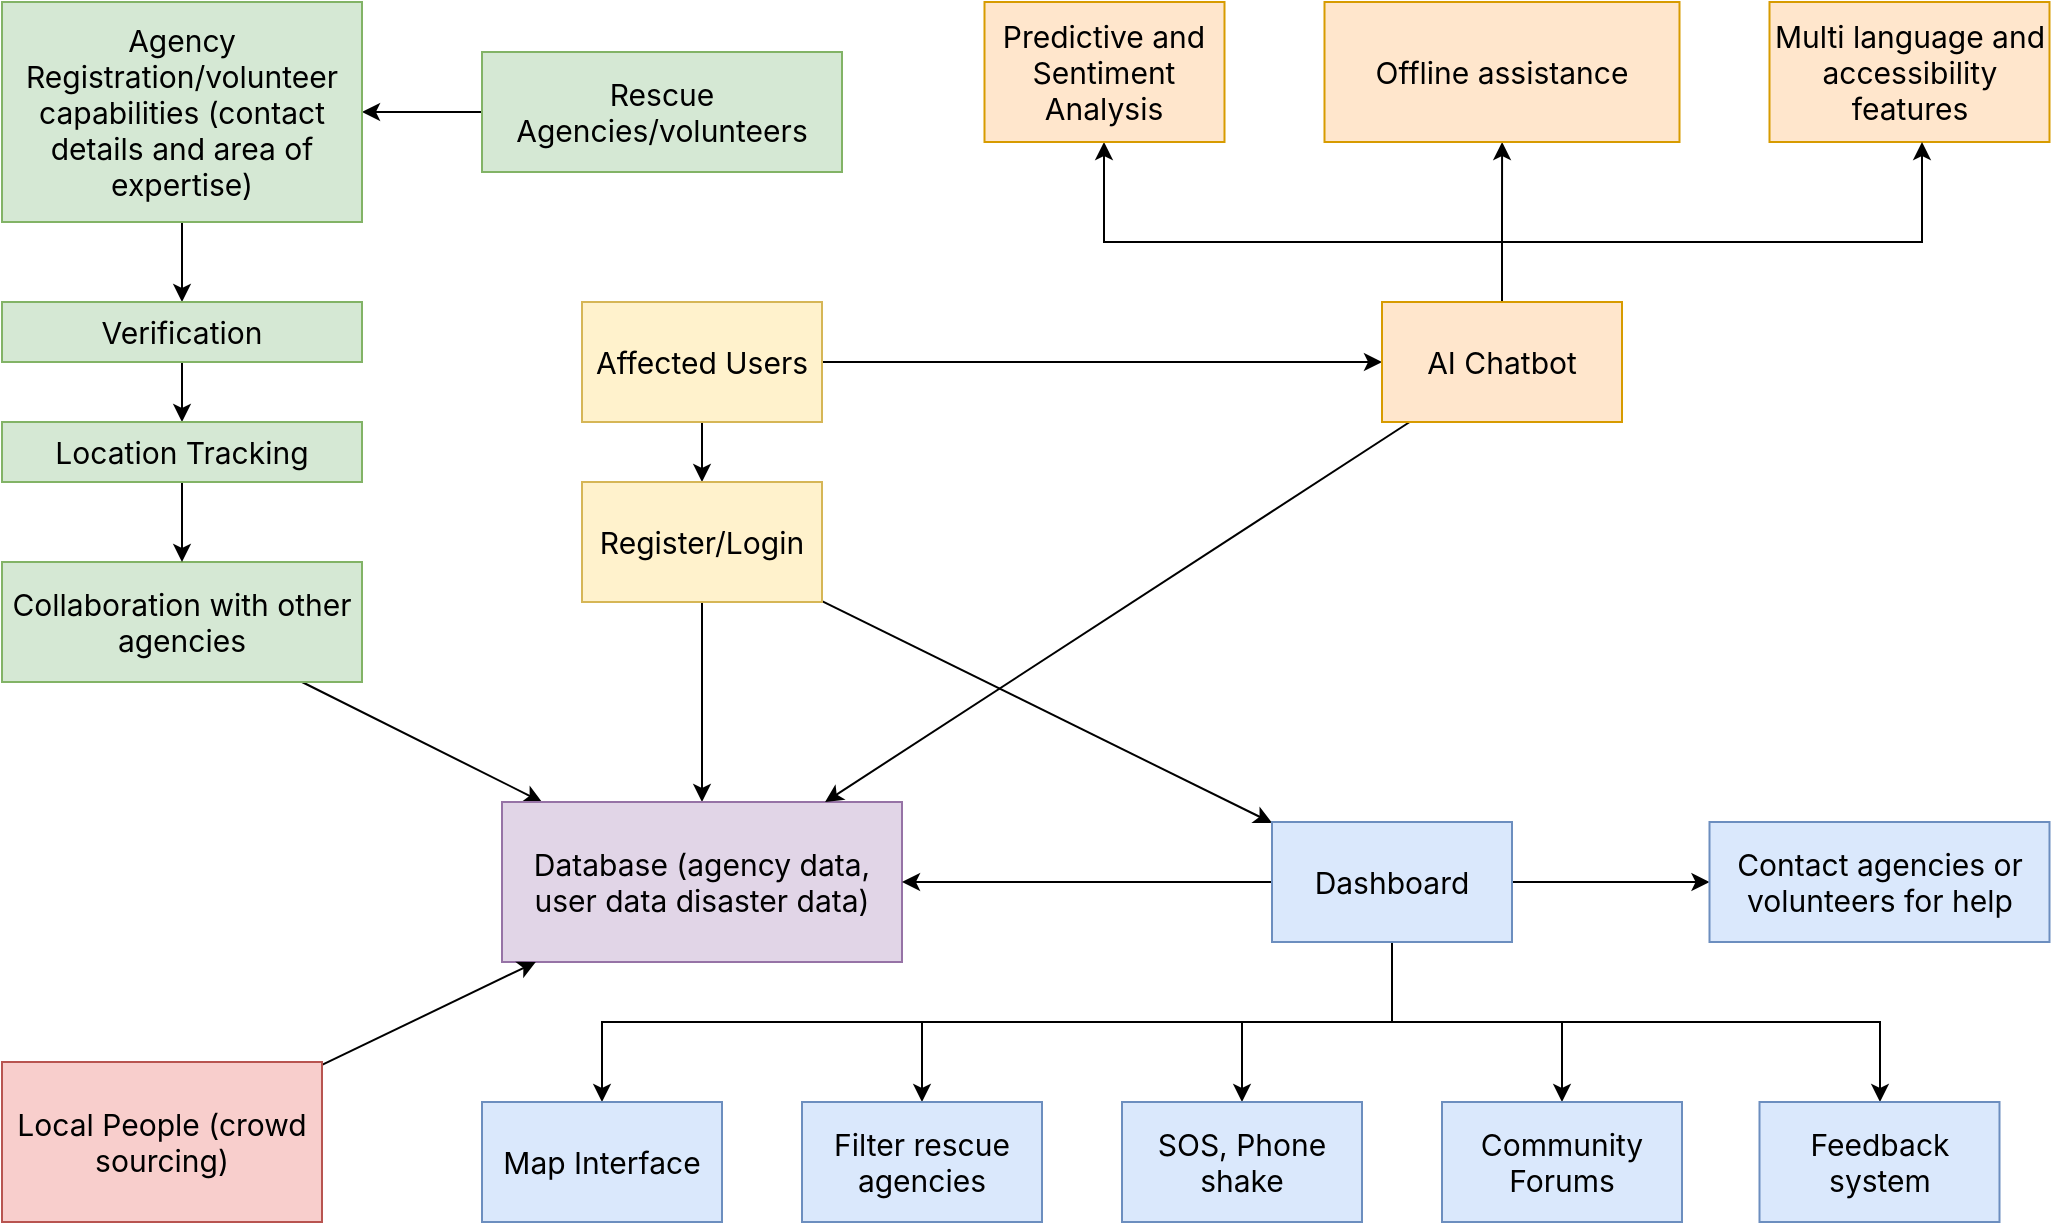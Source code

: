 <mxfile version="21.7.5" type="device">
  <diagram name="Page-1" id="QEMziA7J9_ZLN5iprL5_">
    <mxGraphModel dx="795" dy="579" grid="1" gridSize="10" guides="1" tooltips="1" connect="1" arrows="1" fold="1" page="1" pageScale="1" pageWidth="1100" pageHeight="1700" math="0" shadow="0">
      <root>
        <mxCell id="0" />
        <mxCell id="1" parent="0" />
        <mxCell id="S1w4HnZc4nYC-Lq5MAfm-4" value="" style="edgeStyle=orthogonalEdgeStyle;rounded=0;orthogonalLoop=1;jettySize=auto;html=1;fillColor=#dae8fc;strokeColor=#000000;" parent="1" source="S1w4HnZc4nYC-Lq5MAfm-1" target="S1w4HnZc4nYC-Lq5MAfm-3" edge="1">
          <mxGeometry relative="1" as="geometry" />
        </mxCell>
        <mxCell id="S1w4HnZc4nYC-Lq5MAfm-1" value="Rescue Agencies/volunteers" style="rounded=0;whiteSpace=wrap;html=1;fillColor=#d5e8d4;fontFamily=Inter;fontSize=15;strokeColor=#82b366;glass=0;" parent="1" vertex="1">
          <mxGeometry x="278" y="65" width="180" height="60" as="geometry" />
        </mxCell>
        <mxCell id="NrMM7a0JjBSLYMNGde3V-3" style="edgeStyle=orthogonalEdgeStyle;rounded=0;orthogonalLoop=1;jettySize=auto;html=1;" parent="1" source="S1w4HnZc4nYC-Lq5MAfm-2" target="S1w4HnZc4nYC-Lq5MAfm-5" edge="1">
          <mxGeometry relative="1" as="geometry" />
        </mxCell>
        <mxCell id="NrMM7a0JjBSLYMNGde3V-54" value="" style="edgeStyle=orthogonalEdgeStyle;rounded=0;orthogonalLoop=1;jettySize=auto;html=1;" parent="1" source="S1w4HnZc4nYC-Lq5MAfm-2" target="cyzwXhJkcbCTKTCkvBIi-1" edge="1">
          <mxGeometry relative="1" as="geometry" />
        </mxCell>
        <mxCell id="S1w4HnZc4nYC-Lq5MAfm-2" value="Affected Users" style="rounded=0;whiteSpace=wrap;html=1;fillColor=#fff2cc;fontFamily=Inter;fontSize=15;strokeColor=#d6b656;glass=0;" parent="1" vertex="1">
          <mxGeometry x="328" y="190" width="120" height="60" as="geometry" />
        </mxCell>
        <mxCell id="NrMM7a0JjBSLYMNGde3V-32" value="" style="edgeStyle=orthogonalEdgeStyle;rounded=0;orthogonalLoop=1;jettySize=auto;html=1;" parent="1" source="S1w4HnZc4nYC-Lq5MAfm-3" target="NrMM7a0JjBSLYMNGde3V-30" edge="1">
          <mxGeometry relative="1" as="geometry" />
        </mxCell>
        <mxCell id="S1w4HnZc4nYC-Lq5MAfm-3" value="Agency Registration/volunteer capabilities (contact details and area of expertise)" style="rounded=0;whiteSpace=wrap;html=1;fillColor=#d5e8d4;fontFamily=Inter;fontSize=15;strokeColor=#82b366;glass=0;" parent="1" vertex="1">
          <mxGeometry x="38" y="40" width="180" height="110" as="geometry" />
        </mxCell>
        <mxCell id="NrMM7a0JjBSLYMNGde3V-2" style="rounded=0;orthogonalLoop=1;jettySize=auto;html=1;" parent="1" source="S1w4HnZc4nYC-Lq5MAfm-5" target="S1w4HnZc4nYC-Lq5MAfm-11" edge="1">
          <mxGeometry relative="1" as="geometry" />
        </mxCell>
        <mxCell id="NrMM7a0JjBSLYMNGde3V-37" value="" style="rounded=0;orthogonalLoop=1;jettySize=auto;html=1;" parent="1" source="S1w4HnZc4nYC-Lq5MAfm-5" target="S1w4HnZc4nYC-Lq5MAfm-14" edge="1">
          <mxGeometry relative="1" as="geometry" />
        </mxCell>
        <mxCell id="S1w4HnZc4nYC-Lq5MAfm-5" value="Register/Login" style="rounded=0;whiteSpace=wrap;html=1;fillColor=#fff2cc;fontFamily=Inter;fontSize=15;strokeColor=#d6b656;glass=0;" parent="1" vertex="1">
          <mxGeometry x="328" y="280" width="120" height="60" as="geometry" />
        </mxCell>
        <mxCell id="NrMM7a0JjBSLYMNGde3V-1" style="rounded=0;orthogonalLoop=1;jettySize=auto;html=1;" parent="1" source="S1w4HnZc4nYC-Lq5MAfm-7" target="S1w4HnZc4nYC-Lq5MAfm-11" edge="1">
          <mxGeometry relative="1" as="geometry" />
        </mxCell>
        <mxCell id="S1w4HnZc4nYC-Lq5MAfm-7" value="Collaboration with other agencies" style="rounded=0;whiteSpace=wrap;html=1;fillColor=#d5e8d4;fontFamily=Inter;fontSize=15;strokeColor=#82b366;glass=0;" parent="1" vertex="1">
          <mxGeometry x="38" y="320" width="180" height="60" as="geometry" />
        </mxCell>
        <mxCell id="S1w4HnZc4nYC-Lq5MAfm-11" value="Database (agency data, user data disaster data)" style="rounded=0;whiteSpace=wrap;html=1;fillColor=#e1d5e7;fontFamily=Inter;fontSize=15;strokeColor=#9673a6;glass=0;" parent="1" vertex="1">
          <mxGeometry x="288" y="440" width="200" height="80" as="geometry" />
        </mxCell>
        <mxCell id="S1w4HnZc4nYC-Lq5MAfm-22" value="" style="edgeStyle=orthogonalEdgeStyle;rounded=0;orthogonalLoop=1;jettySize=auto;html=1;" parent="1" source="S1w4HnZc4nYC-Lq5MAfm-14" target="S1w4HnZc4nYC-Lq5MAfm-11" edge="1">
          <mxGeometry relative="1" as="geometry" />
        </mxCell>
        <mxCell id="NrMM7a0JjBSLYMNGde3V-47" style="edgeStyle=orthogonalEdgeStyle;rounded=0;orthogonalLoop=1;jettySize=auto;html=1;" parent="1" target="S1w4HnZc4nYC-Lq5MAfm-18" edge="1">
          <mxGeometry relative="1" as="geometry">
            <mxPoint x="733" y="530" as="sourcePoint" />
            <Array as="points">
              <mxPoint x="733" y="550" />
              <mxPoint x="498" y="550" />
            </Array>
          </mxGeometry>
        </mxCell>
        <mxCell id="NrMM7a0JjBSLYMNGde3V-48" style="edgeStyle=orthogonalEdgeStyle;rounded=0;orthogonalLoop=1;jettySize=auto;html=1;" parent="1" source="S1w4HnZc4nYC-Lq5MAfm-14" target="S1w4HnZc4nYC-Lq5MAfm-16" edge="1">
          <mxGeometry relative="1" as="geometry">
            <mxPoint x="733" y="530" as="sourcePoint" />
            <Array as="points">
              <mxPoint x="733" y="550" />
              <mxPoint x="338" y="550" />
            </Array>
          </mxGeometry>
        </mxCell>
        <mxCell id="NrMM7a0JjBSLYMNGde3V-49" style="edgeStyle=orthogonalEdgeStyle;rounded=0;orthogonalLoop=1;jettySize=auto;html=1;" parent="1" source="S1w4HnZc4nYC-Lq5MAfm-14" target="S1w4HnZc4nYC-Lq5MAfm-26" edge="1">
          <mxGeometry relative="1" as="geometry" />
        </mxCell>
        <mxCell id="NrMM7a0JjBSLYMNGde3V-50" style="edgeStyle=orthogonalEdgeStyle;rounded=0;orthogonalLoop=1;jettySize=auto;html=1;" parent="1" source="S1w4HnZc4nYC-Lq5MAfm-14" target="cyzwXhJkcbCTKTCkvBIi-11" edge="1">
          <mxGeometry relative="1" as="geometry">
            <Array as="points">
              <mxPoint x="733" y="550" />
              <mxPoint x="977" y="550" />
            </Array>
          </mxGeometry>
        </mxCell>
        <mxCell id="NrMM7a0JjBSLYMNGde3V-52" style="edgeStyle=orthogonalEdgeStyle;rounded=0;orthogonalLoop=1;jettySize=auto;html=1;" parent="1" source="S1w4HnZc4nYC-Lq5MAfm-14" target="S1w4HnZc4nYC-Lq5MAfm-25" edge="1">
          <mxGeometry relative="1" as="geometry" />
        </mxCell>
        <mxCell id="NrMM7a0JjBSLYMNGde3V-53" value="" style="edgeStyle=orthogonalEdgeStyle;rounded=0;orthogonalLoop=1;jettySize=auto;html=1;" parent="1" source="S1w4HnZc4nYC-Lq5MAfm-14" target="NrMM7a0JjBSLYMNGde3V-33" edge="1">
          <mxGeometry relative="1" as="geometry" />
        </mxCell>
        <mxCell id="S1w4HnZc4nYC-Lq5MAfm-14" value="Dashboard" style="rounded=0;whiteSpace=wrap;html=1;fillColor=#dae8fc;fontFamily=Inter;fontSize=15;strokeColor=#6c8ebf;glass=0;" parent="1" vertex="1">
          <mxGeometry x="673" y="450" width="120" height="60" as="geometry" />
        </mxCell>
        <mxCell id="S1w4HnZc4nYC-Lq5MAfm-16" value="Map Interface" style="rounded=0;whiteSpace=wrap;html=1;fillColor=#dae8fc;fontFamily=Inter;fontSize=15;strokeColor=#6c8ebf;glass=0;" parent="1" vertex="1">
          <mxGeometry x="278" y="590" width="120" height="60" as="geometry" />
        </mxCell>
        <mxCell id="S1w4HnZc4nYC-Lq5MAfm-18" value="Filter rescue agencies" style="rounded=0;whiteSpace=wrap;html=1;fillColor=#dae8fc;fontFamily=Inter;fontSize=15;strokeColor=#6c8ebf;glass=0;" parent="1" vertex="1">
          <mxGeometry x="438" y="590" width="120" height="60" as="geometry" />
        </mxCell>
        <mxCell id="S1w4HnZc4nYC-Lq5MAfm-25" value="SOS, Phone shake" style="rounded=0;whiteSpace=wrap;html=1;fillColor=#dae8fc;fontFamily=Inter;fontSize=15;strokeColor=#6c8ebf;glass=0;" parent="1" vertex="1">
          <mxGeometry x="598" y="590" width="120" height="60" as="geometry" />
        </mxCell>
        <mxCell id="S1w4HnZc4nYC-Lq5MAfm-26" value="Community Forums" style="rounded=0;whiteSpace=wrap;html=1;fillColor=#dae8fc;fontFamily=Inter;fontSize=15;strokeColor=#6c8ebf;glass=0;" parent="1" vertex="1">
          <mxGeometry x="758" y="590" width="120" height="60" as="geometry" />
        </mxCell>
        <mxCell id="S1w4HnZc4nYC-Lq5MAfm-27" value="Multi language and accessibility features" style="rounded=0;whiteSpace=wrap;html=1;fillColor=#ffe6cc;fontFamily=Inter;fontSize=15;strokeColor=#d79b00;glass=0;" parent="1" vertex="1">
          <mxGeometry x="921.75" y="40" width="140" height="70" as="geometry" />
        </mxCell>
        <mxCell id="NrMM7a0JjBSLYMNGde3V-42" style="rounded=0;orthogonalLoop=1;jettySize=auto;html=1;" parent="1" source="cyzwXhJkcbCTKTCkvBIi-1" target="S1w4HnZc4nYC-Lq5MAfm-11" edge="1">
          <mxGeometry relative="1" as="geometry" />
        </mxCell>
        <mxCell id="NrMM7a0JjBSLYMNGde3V-58" style="edgeStyle=orthogonalEdgeStyle;rounded=0;orthogonalLoop=1;jettySize=auto;html=1;" parent="1" source="cyzwXhJkcbCTKTCkvBIi-1" target="cyzwXhJkcbCTKTCkvBIi-4" edge="1">
          <mxGeometry relative="1" as="geometry" />
        </mxCell>
        <mxCell id="NrMM7a0JjBSLYMNGde3V-60" style="edgeStyle=orthogonalEdgeStyle;rounded=0;orthogonalLoop=1;jettySize=auto;html=1;" parent="1" source="cyzwXhJkcbCTKTCkvBIi-1" target="cyzwXhJkcbCTKTCkvBIi-8" edge="1">
          <mxGeometry relative="1" as="geometry">
            <Array as="points">
              <mxPoint x="788" y="160" />
              <mxPoint x="589" y="160" />
            </Array>
          </mxGeometry>
        </mxCell>
        <mxCell id="NrMM7a0JjBSLYMNGde3V-61" style="edgeStyle=orthogonalEdgeStyle;rounded=0;orthogonalLoop=1;jettySize=auto;html=1;" parent="1" source="cyzwXhJkcbCTKTCkvBIi-1" target="S1w4HnZc4nYC-Lq5MAfm-27" edge="1">
          <mxGeometry relative="1" as="geometry">
            <Array as="points">
              <mxPoint x="788" y="160" />
              <mxPoint x="998" y="160" />
            </Array>
          </mxGeometry>
        </mxCell>
        <mxCell id="cyzwXhJkcbCTKTCkvBIi-1" value="AI Chatbot" style="rounded=0;whiteSpace=wrap;html=1;fillColor=#ffe6cc;fontFamily=Inter;fontSize=15;strokeColor=#d79b00;glass=0;" parent="1" vertex="1">
          <mxGeometry x="728" y="190" width="120" height="60" as="geometry" />
        </mxCell>
        <mxCell id="cyzwXhJkcbCTKTCkvBIi-4" value="&lt;span style=&quot;color: rgb(0, 0, 0); font-size: 15px; font-style: normal; font-variant-ligatures: normal; font-variant-caps: normal; font-weight: 400; letter-spacing: normal; orphans: 2; text-align: center; text-indent: 0px; text-transform: none; widows: 2; word-spacing: 0px; -webkit-text-stroke-width: 0px; text-decoration-thickness: initial; text-decoration-style: initial; text-decoration-color: initial; float: none; display: inline !important;&quot;&gt;Offline assistance&lt;/span&gt;" style="rounded=0;whiteSpace=wrap;html=1;fillColor=#ffe6cc;fontFamily=Inter;fontSize=15;strokeColor=#d79b00;glass=0;" parent="1" vertex="1">
          <mxGeometry x="699.25" y="40" width="177.5" height="70" as="geometry" />
        </mxCell>
        <mxCell id="cyzwXhJkcbCTKTCkvBIi-8" value="Predictive and Sentiment Analysis" style="rounded=0;whiteSpace=wrap;html=1;fillColor=#ffe6cc;fontFamily=Inter;fontSize=15;strokeColor=#d79b00;glass=0;" parent="1" vertex="1">
          <mxGeometry x="529.25" y="40" width="120" height="70" as="geometry" />
        </mxCell>
        <mxCell id="cyzwXhJkcbCTKTCkvBIi-11" value="Feedback system" style="rounded=0;whiteSpace=wrap;html=1;fillColor=#dae8fc;fontFamily=Inter;fontSize=15;strokeColor=#6c8ebf;glass=0;" parent="1" vertex="1">
          <mxGeometry x="916.75" y="590" width="120" height="60" as="geometry" />
        </mxCell>
        <mxCell id="NrMM7a0JjBSLYMNGde3V-26" style="rounded=0;orthogonalLoop=1;jettySize=auto;html=1;" parent="1" source="NrMM7a0JjBSLYMNGde3V-25" target="S1w4HnZc4nYC-Lq5MAfm-11" edge="1">
          <mxGeometry relative="1" as="geometry" />
        </mxCell>
        <mxCell id="NrMM7a0JjBSLYMNGde3V-25" value="Local People (crowd sourcing)" style="rounded=0;whiteSpace=wrap;html=1;fillColor=#f8cecc;fontFamily=Inter;fontSize=15;strokeColor=#b85450;glass=0;" parent="1" vertex="1">
          <mxGeometry x="38" y="570" width="160" height="80" as="geometry" />
        </mxCell>
        <mxCell id="NrMM7a0JjBSLYMNGde3V-64" value="" style="edgeStyle=orthogonalEdgeStyle;rounded=0;orthogonalLoop=1;jettySize=auto;html=1;" parent="1" source="NrMM7a0JjBSLYMNGde3V-30" target="NrMM7a0JjBSLYMNGde3V-63" edge="1">
          <mxGeometry relative="1" as="geometry" />
        </mxCell>
        <mxCell id="NrMM7a0JjBSLYMNGde3V-30" value="Verification" style="rounded=0;whiteSpace=wrap;html=1;fillColor=#d5e8d4;fontFamily=Inter;fontSize=15;strokeColor=#82b366;glass=0;" parent="1" vertex="1">
          <mxGeometry x="38" y="190" width="180" height="30" as="geometry" />
        </mxCell>
        <mxCell id="NrMM7a0JjBSLYMNGde3V-33" value="Contact agencies or volunteers for help" style="rounded=0;whiteSpace=wrap;html=1;fillColor=#dae8fc;fontFamily=Inter;fontSize=15;strokeColor=#6c8ebf;glass=0;" parent="1" vertex="1">
          <mxGeometry x="891.75" y="450" width="170" height="60" as="geometry" />
        </mxCell>
        <mxCell id="NrMM7a0JjBSLYMNGde3V-65" value="" style="edgeStyle=orthogonalEdgeStyle;rounded=0;orthogonalLoop=1;jettySize=auto;html=1;" parent="1" source="NrMM7a0JjBSLYMNGde3V-63" target="S1w4HnZc4nYC-Lq5MAfm-7" edge="1">
          <mxGeometry relative="1" as="geometry" />
        </mxCell>
        <mxCell id="NrMM7a0JjBSLYMNGde3V-63" value="Location Tracking" style="rounded=0;whiteSpace=wrap;html=1;fillColor=#d5e8d4;fontFamily=Inter;fontSize=15;strokeColor=#82b366;glass=0;" parent="1" vertex="1">
          <mxGeometry x="38" y="250" width="180" height="30" as="geometry" />
        </mxCell>
      </root>
    </mxGraphModel>
  </diagram>
</mxfile>
